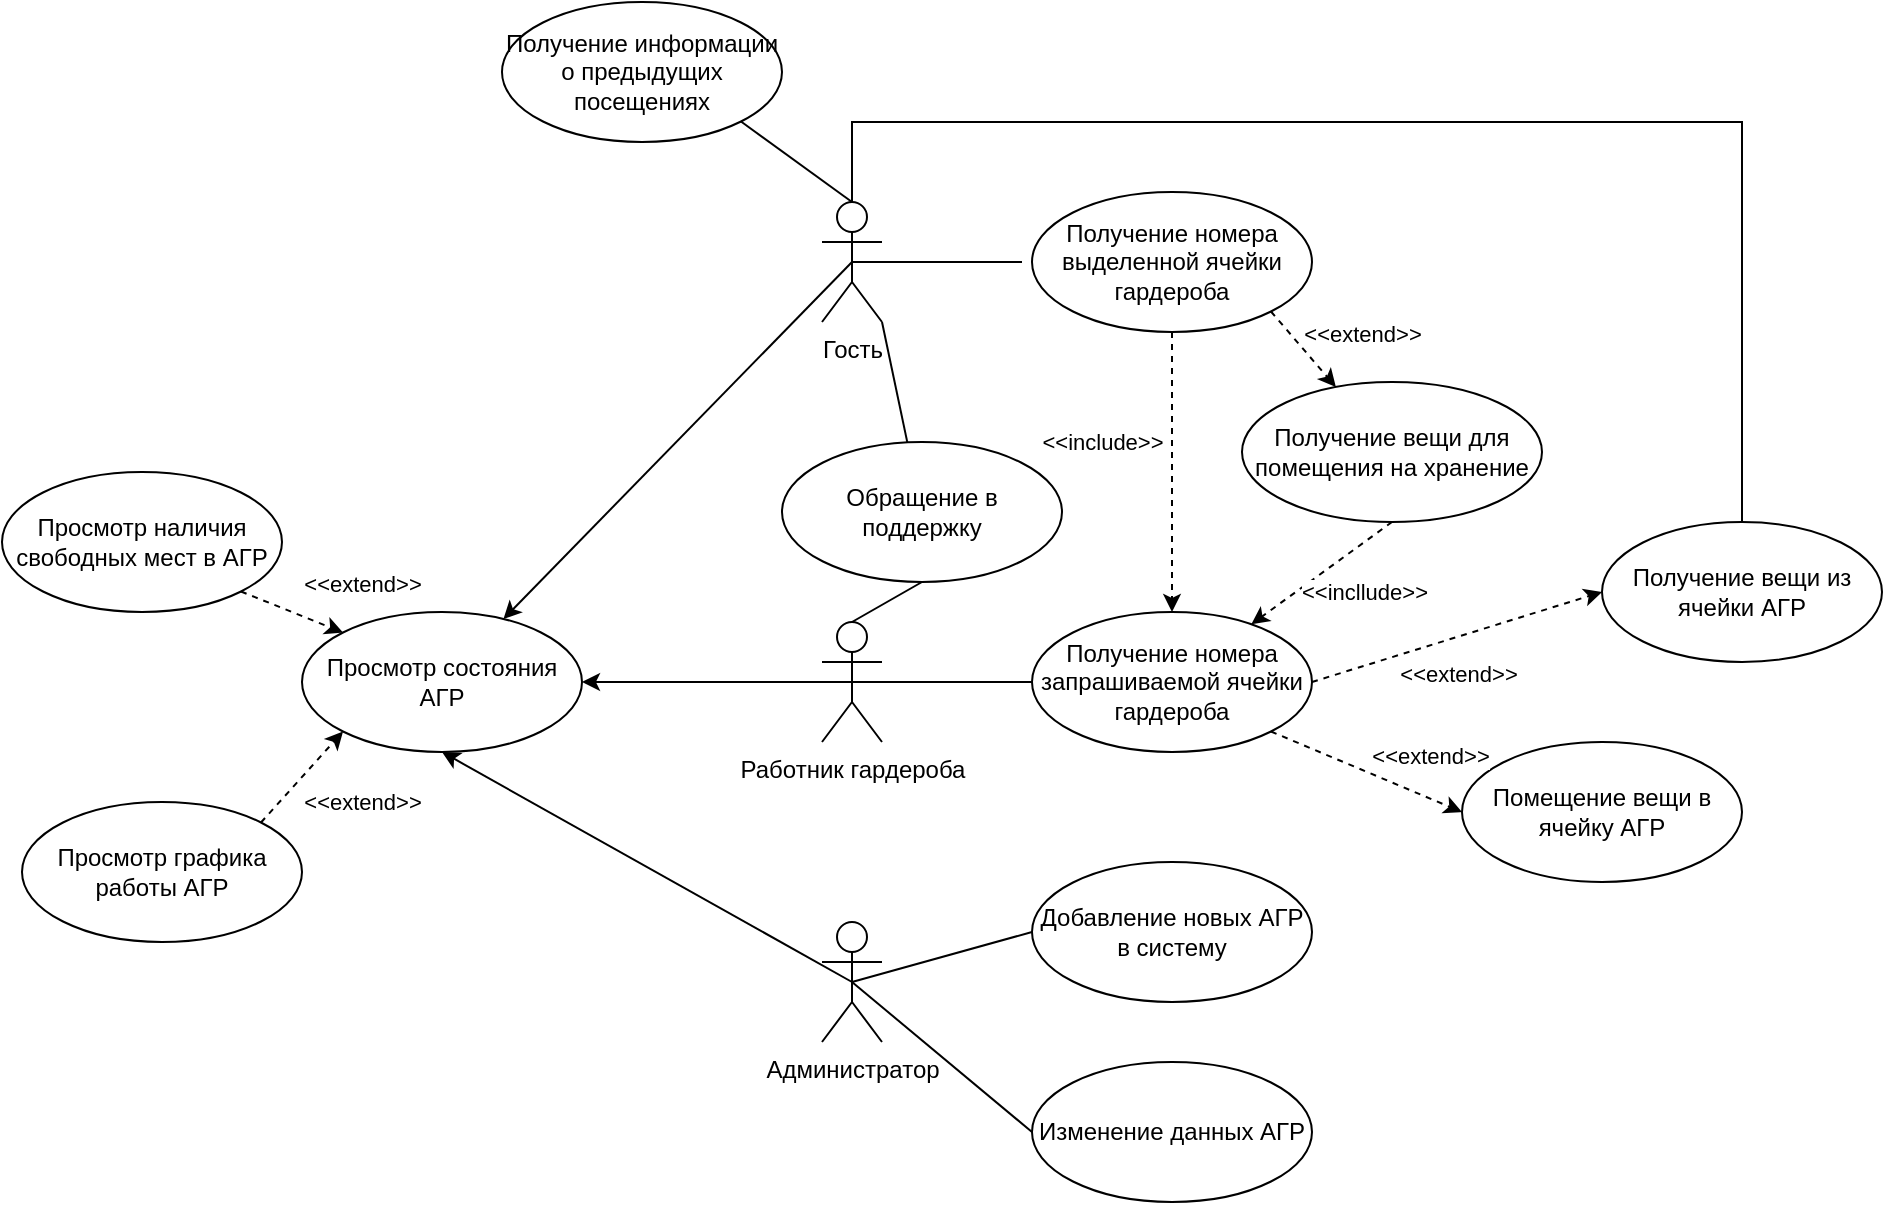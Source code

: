 <mxfile version="22.1.16" type="device">
  <diagram name="Страница — 1" id="MrRAl2XtYfruWJyInLjq">
    <mxGraphModel dx="2441" dy="985" grid="1" gridSize="10" guides="1" tooltips="1" connect="1" arrows="1" fold="1" page="1" pageScale="1" pageWidth="827" pageHeight="1169" math="0" shadow="0">
      <root>
        <mxCell id="0" />
        <mxCell id="1" parent="0" />
        <mxCell id="hiUEblicB5KrmqNcGbAS-20" style="rounded=0;orthogonalLoop=1;jettySize=auto;html=1;exitX=1;exitY=1;exitDx=0;exitDy=0;exitPerimeter=0;endArrow=none;endFill=0;" edge="1" parent="1" source="hiUEblicB5KrmqNcGbAS-2" target="hiUEblicB5KrmqNcGbAS-16">
          <mxGeometry relative="1" as="geometry" />
        </mxCell>
        <mxCell id="hiUEblicB5KrmqNcGbAS-42" style="edgeStyle=orthogonalEdgeStyle;rounded=0;orthogonalLoop=1;jettySize=auto;html=1;exitX=0.5;exitY=0.5;exitDx=0;exitDy=0;exitPerimeter=0;endArrow=none;endFill=0;" edge="1" parent="1" source="hiUEblicB5KrmqNcGbAS-2" target="hiUEblicB5KrmqNcGbAS-27">
          <mxGeometry relative="1" as="geometry">
            <Array as="points">
              <mxPoint x="195" y="320" />
              <mxPoint x="640" y="320" />
            </Array>
          </mxGeometry>
        </mxCell>
        <mxCell id="hiUEblicB5KrmqNcGbAS-46" style="rounded=0;orthogonalLoop=1;jettySize=auto;html=1;exitX=0.5;exitY=0;exitDx=0;exitDy=0;exitPerimeter=0;entryX=1;entryY=1;entryDx=0;entryDy=0;endArrow=none;endFill=0;" edge="1" parent="1" source="hiUEblicB5KrmqNcGbAS-2" target="hiUEblicB5KrmqNcGbAS-45">
          <mxGeometry relative="1" as="geometry" />
        </mxCell>
        <mxCell id="hiUEblicB5KrmqNcGbAS-47" style="rounded=0;orthogonalLoop=1;jettySize=auto;html=1;exitX=0.5;exitY=0.5;exitDx=0;exitDy=0;exitPerimeter=0;" edge="1" parent="1" source="hiUEblicB5KrmqNcGbAS-2" target="hiUEblicB5KrmqNcGbAS-5">
          <mxGeometry relative="1" as="geometry" />
        </mxCell>
        <mxCell id="hiUEblicB5KrmqNcGbAS-2" value="Гость" style="shape=umlActor;verticalLabelPosition=bottom;verticalAlign=top;html=1;" vertex="1" parent="1">
          <mxGeometry x="180" y="360" width="30" height="60" as="geometry" />
        </mxCell>
        <mxCell id="hiUEblicB5KrmqNcGbAS-24" style="rounded=0;orthogonalLoop=1;jettySize=auto;html=1;exitX=0.5;exitY=0.5;exitDx=0;exitDy=0;exitPerimeter=0;entryX=0;entryY=0.5;entryDx=0;entryDy=0;endArrow=none;endFill=0;" edge="1" parent="1" source="hiUEblicB5KrmqNcGbAS-3" target="hiUEblicB5KrmqNcGbAS-23">
          <mxGeometry relative="1" as="geometry" />
        </mxCell>
        <mxCell id="hiUEblicB5KrmqNcGbAS-48" style="rounded=0;orthogonalLoop=1;jettySize=auto;html=1;exitX=0.5;exitY=0.5;exitDx=0;exitDy=0;exitPerimeter=0;entryX=1;entryY=0.5;entryDx=0;entryDy=0;" edge="1" parent="1" source="hiUEblicB5KrmqNcGbAS-3" target="hiUEblicB5KrmqNcGbAS-5">
          <mxGeometry relative="1" as="geometry" />
        </mxCell>
        <mxCell id="hiUEblicB5KrmqNcGbAS-3" value="Работник гардероба" style="shape=umlActor;verticalLabelPosition=bottom;verticalAlign=top;html=1;" vertex="1" parent="1">
          <mxGeometry x="180" y="570" width="30" height="60" as="geometry" />
        </mxCell>
        <mxCell id="hiUEblicB5KrmqNcGbAS-43" style="rounded=0;orthogonalLoop=1;jettySize=auto;html=1;exitX=0.5;exitY=0.5;exitDx=0;exitDy=0;exitPerimeter=0;entryX=0;entryY=0.5;entryDx=0;entryDy=0;endArrow=none;endFill=0;" edge="1" parent="1" source="hiUEblicB5KrmqNcGbAS-4" target="hiUEblicB5KrmqNcGbAS-11">
          <mxGeometry relative="1" as="geometry" />
        </mxCell>
        <mxCell id="hiUEblicB5KrmqNcGbAS-44" style="rounded=0;orthogonalLoop=1;jettySize=auto;html=1;exitX=0.5;exitY=0.5;exitDx=0;exitDy=0;exitPerimeter=0;entryX=0;entryY=0.5;entryDx=0;entryDy=0;endArrow=none;endFill=0;" edge="1" parent="1" source="hiUEblicB5KrmqNcGbAS-4" target="hiUEblicB5KrmqNcGbAS-12">
          <mxGeometry relative="1" as="geometry" />
        </mxCell>
        <mxCell id="hiUEblicB5KrmqNcGbAS-49" style="rounded=0;orthogonalLoop=1;jettySize=auto;html=1;exitX=0.5;exitY=0.5;exitDx=0;exitDy=0;exitPerimeter=0;entryX=0.5;entryY=1;entryDx=0;entryDy=0;" edge="1" parent="1" source="hiUEblicB5KrmqNcGbAS-4" target="hiUEblicB5KrmqNcGbAS-5">
          <mxGeometry relative="1" as="geometry" />
        </mxCell>
        <mxCell id="hiUEblicB5KrmqNcGbAS-4" value="Администратор&lt;br&gt;" style="shape=umlActor;verticalLabelPosition=bottom;verticalAlign=top;html=1;" vertex="1" parent="1">
          <mxGeometry x="180" y="720" width="30" height="60" as="geometry" />
        </mxCell>
        <mxCell id="hiUEblicB5KrmqNcGbAS-5" value="Просмотр состояния АГР" style="ellipse;whiteSpace=wrap;html=1;" vertex="1" parent="1">
          <mxGeometry x="-80" y="565" width="140" height="70" as="geometry" />
        </mxCell>
        <mxCell id="hiUEblicB5KrmqNcGbAS-50" style="rounded=0;orthogonalLoop=1;jettySize=auto;html=1;exitX=1;exitY=1;exitDx=0;exitDy=0;entryX=0;entryY=0;entryDx=0;entryDy=0;dashed=1;" edge="1" parent="1" source="hiUEblicB5KrmqNcGbAS-6" target="hiUEblicB5KrmqNcGbAS-5">
          <mxGeometry relative="1" as="geometry" />
        </mxCell>
        <mxCell id="hiUEblicB5KrmqNcGbAS-52" value="&amp;lt;&amp;lt;extend&amp;gt;&amp;gt;" style="edgeLabel;html=1;align=center;verticalAlign=middle;resizable=0;points=[];" vertex="1" connectable="0" parent="hiUEblicB5KrmqNcGbAS-50">
          <mxGeometry x="-0.169" relative="1" as="geometry">
            <mxPoint x="39" y="-13" as="offset" />
          </mxGeometry>
        </mxCell>
        <mxCell id="hiUEblicB5KrmqNcGbAS-6" value="Просмотр наличия свободных мест в АГР" style="ellipse;whiteSpace=wrap;html=1;" vertex="1" parent="1">
          <mxGeometry x="-230" y="495" width="140" height="70" as="geometry" />
        </mxCell>
        <mxCell id="hiUEblicB5KrmqNcGbAS-51" style="rounded=0;orthogonalLoop=1;jettySize=auto;html=1;exitX=1;exitY=0;exitDx=0;exitDy=0;entryX=0;entryY=1;entryDx=0;entryDy=0;dashed=1;" edge="1" parent="1" source="hiUEblicB5KrmqNcGbAS-7" target="hiUEblicB5KrmqNcGbAS-5">
          <mxGeometry relative="1" as="geometry" />
        </mxCell>
        <mxCell id="hiUEblicB5KrmqNcGbAS-53" value="&amp;lt;&amp;lt;extend&amp;gt;&amp;gt;" style="edgeLabel;html=1;align=center;verticalAlign=middle;resizable=0;points=[];" vertex="1" connectable="0" parent="hiUEblicB5KrmqNcGbAS-51">
          <mxGeometry x="0.069" y="-3" relative="1" as="geometry">
            <mxPoint x="26" y="12" as="offset" />
          </mxGeometry>
        </mxCell>
        <mxCell id="hiUEblicB5KrmqNcGbAS-7" value="Просмотр графика работы АГР" style="ellipse;whiteSpace=wrap;html=1;" vertex="1" parent="1">
          <mxGeometry x="-220" y="660" width="140" height="70" as="geometry" />
        </mxCell>
        <mxCell id="hiUEblicB5KrmqNcGbAS-11" value="Добавление новых АГР в систему" style="ellipse;whiteSpace=wrap;html=1;" vertex="1" parent="1">
          <mxGeometry x="285" y="690" width="140" height="70" as="geometry" />
        </mxCell>
        <mxCell id="hiUEblicB5KrmqNcGbAS-12" value="Изменение данных АГР" style="ellipse;whiteSpace=wrap;html=1;" vertex="1" parent="1">
          <mxGeometry x="285" y="790" width="140" height="70" as="geometry" />
        </mxCell>
        <mxCell id="hiUEblicB5KrmqNcGbAS-25" style="rounded=0;orthogonalLoop=1;jettySize=auto;html=1;entryX=0.5;entryY=0;entryDx=0;entryDy=0;endArrow=classic;endFill=1;dashed=1;" edge="1" parent="1" source="hiUEblicB5KrmqNcGbAS-14" target="hiUEblicB5KrmqNcGbAS-23">
          <mxGeometry relative="1" as="geometry" />
        </mxCell>
        <mxCell id="hiUEblicB5KrmqNcGbAS-26" value="&amp;lt;&amp;lt;include&amp;gt;&amp;gt;" style="edgeLabel;html=1;align=center;verticalAlign=middle;resizable=0;points=[];" vertex="1" connectable="0" parent="hiUEblicB5KrmqNcGbAS-25">
          <mxGeometry x="-0.343" y="-1" relative="1" as="geometry">
            <mxPoint x="-34" y="9" as="offset" />
          </mxGeometry>
        </mxCell>
        <mxCell id="hiUEblicB5KrmqNcGbAS-30" style="rounded=0;orthogonalLoop=1;jettySize=auto;html=1;exitX=1;exitY=1;exitDx=0;exitDy=0;dashed=1;" edge="1" parent="1" source="hiUEblicB5KrmqNcGbAS-14" target="hiUEblicB5KrmqNcGbAS-29">
          <mxGeometry relative="1" as="geometry" />
        </mxCell>
        <mxCell id="hiUEblicB5KrmqNcGbAS-33" value="&amp;lt;&amp;lt;extend&amp;gt;&amp;gt;" style="edgeLabel;html=1;align=center;verticalAlign=middle;resizable=0;points=[];" vertex="1" connectable="0" parent="hiUEblicB5KrmqNcGbAS-30">
          <mxGeometry x="0.062" y="-1" relative="1" as="geometry">
            <mxPoint x="29" y="-10" as="offset" />
          </mxGeometry>
        </mxCell>
        <mxCell id="hiUEblicB5KrmqNcGbAS-14" value="Получение номера выделенной ячейки гардероба" style="ellipse;whiteSpace=wrap;html=1;" vertex="1" parent="1">
          <mxGeometry x="285" y="355" width="140" height="70" as="geometry" />
        </mxCell>
        <mxCell id="hiUEblicB5KrmqNcGbAS-16" value="Обращение в поддержку" style="ellipse;whiteSpace=wrap;html=1;" vertex="1" parent="1">
          <mxGeometry x="160" y="480" width="140" height="70" as="geometry" />
        </mxCell>
        <mxCell id="hiUEblicB5KrmqNcGbAS-21" style="rounded=0;orthogonalLoop=1;jettySize=auto;html=1;exitX=0.5;exitY=0;exitDx=0;exitDy=0;exitPerimeter=0;endArrow=none;endFill=0;" edge="1" parent="1" source="hiUEblicB5KrmqNcGbAS-3">
          <mxGeometry relative="1" as="geometry">
            <mxPoint x="205" y="400" as="sourcePoint" />
            <mxPoint x="230" y="550" as="targetPoint" />
          </mxGeometry>
        </mxCell>
        <mxCell id="hiUEblicB5KrmqNcGbAS-22" style="rounded=0;orthogonalLoop=1;jettySize=auto;html=1;endArrow=none;endFill=0;entryX=0.5;entryY=0.5;entryDx=0;entryDy=0;entryPerimeter=0;" edge="1" parent="1" target="hiUEblicB5KrmqNcGbAS-2">
          <mxGeometry relative="1" as="geometry">
            <mxPoint x="280" y="390" as="sourcePoint" />
            <mxPoint x="81" y="487" as="targetPoint" />
            <Array as="points" />
          </mxGeometry>
        </mxCell>
        <mxCell id="hiUEblicB5KrmqNcGbAS-23" value="Получение номера запрашиваемой ячейки гардероба" style="ellipse;whiteSpace=wrap;html=1;" vertex="1" parent="1">
          <mxGeometry x="285" y="565" width="140" height="70" as="geometry" />
        </mxCell>
        <mxCell id="hiUEblicB5KrmqNcGbAS-27" value="Получение вещи из ячейки АГР" style="ellipse;whiteSpace=wrap;html=1;" vertex="1" parent="1">
          <mxGeometry x="570" y="520" width="140" height="70" as="geometry" />
        </mxCell>
        <mxCell id="hiUEblicB5KrmqNcGbAS-28" value="Помещение вещи в ячейку АГР" style="ellipse;whiteSpace=wrap;html=1;" vertex="1" parent="1">
          <mxGeometry x="500" y="630" width="140" height="70" as="geometry" />
        </mxCell>
        <mxCell id="hiUEblicB5KrmqNcGbAS-31" style="rounded=0;orthogonalLoop=1;jettySize=auto;html=1;exitX=0.5;exitY=1;exitDx=0;exitDy=0;dashed=1;" edge="1" parent="1" source="hiUEblicB5KrmqNcGbAS-29" target="hiUEblicB5KrmqNcGbAS-23">
          <mxGeometry relative="1" as="geometry" />
        </mxCell>
        <mxCell id="hiUEblicB5KrmqNcGbAS-32" value="&amp;lt;&amp;lt;incllude&amp;gt;&amp;gt;" style="edgeLabel;html=1;align=center;verticalAlign=middle;resizable=0;points=[];" vertex="1" connectable="0" parent="hiUEblicB5KrmqNcGbAS-31">
          <mxGeometry x="-0.339" y="4" relative="1" as="geometry">
            <mxPoint x="6" y="15" as="offset" />
          </mxGeometry>
        </mxCell>
        <mxCell id="hiUEblicB5KrmqNcGbAS-29" value="Получение вещи для помещения на хранение" style="ellipse;whiteSpace=wrap;html=1;" vertex="1" parent="1">
          <mxGeometry x="390" y="450" width="150" height="70" as="geometry" />
        </mxCell>
        <mxCell id="hiUEblicB5KrmqNcGbAS-34" style="rounded=0;orthogonalLoop=1;jettySize=auto;html=1;dashed=1;entryX=0;entryY=0.5;entryDx=0;entryDy=0;exitX=1;exitY=0.5;exitDx=0;exitDy=0;" edge="1" parent="1" source="hiUEblicB5KrmqNcGbAS-23" target="hiUEblicB5KrmqNcGbAS-27">
          <mxGeometry relative="1" as="geometry">
            <mxPoint x="450" y="610" as="sourcePoint" />
            <mxPoint x="447" y="463" as="targetPoint" />
          </mxGeometry>
        </mxCell>
        <mxCell id="hiUEblicB5KrmqNcGbAS-35" value="&amp;lt;&amp;lt;extend&amp;gt;&amp;gt;" style="edgeLabel;html=1;align=center;verticalAlign=middle;resizable=0;points=[];" vertex="1" connectable="0" parent="hiUEblicB5KrmqNcGbAS-34">
          <mxGeometry x="0.062" y="-1" relative="1" as="geometry">
            <mxPoint x="-4" y="19" as="offset" />
          </mxGeometry>
        </mxCell>
        <mxCell id="hiUEblicB5KrmqNcGbAS-36" style="rounded=0;orthogonalLoop=1;jettySize=auto;html=1;exitX=1;exitY=1;exitDx=0;exitDy=0;dashed=1;entryX=0;entryY=0.5;entryDx=0;entryDy=0;" edge="1" parent="1" source="hiUEblicB5KrmqNcGbAS-23" target="hiUEblicB5KrmqNcGbAS-28">
          <mxGeometry relative="1" as="geometry">
            <mxPoint x="435" y="610" as="sourcePoint" />
            <mxPoint x="582" y="572" as="targetPoint" />
          </mxGeometry>
        </mxCell>
        <mxCell id="hiUEblicB5KrmqNcGbAS-37" value="&amp;lt;&amp;lt;extend&amp;gt;&amp;gt;" style="edgeLabel;html=1;align=center;verticalAlign=middle;resizable=0;points=[];" vertex="1" connectable="0" parent="hiUEblicB5KrmqNcGbAS-36">
          <mxGeometry x="0.062" y="-1" relative="1" as="geometry">
            <mxPoint x="29" y="-10" as="offset" />
          </mxGeometry>
        </mxCell>
        <mxCell id="hiUEblicB5KrmqNcGbAS-45" value="Получение информации о предыдущих посещениях" style="ellipse;whiteSpace=wrap;html=1;" vertex="1" parent="1">
          <mxGeometry x="20" y="260" width="140" height="70" as="geometry" />
        </mxCell>
      </root>
    </mxGraphModel>
  </diagram>
</mxfile>
